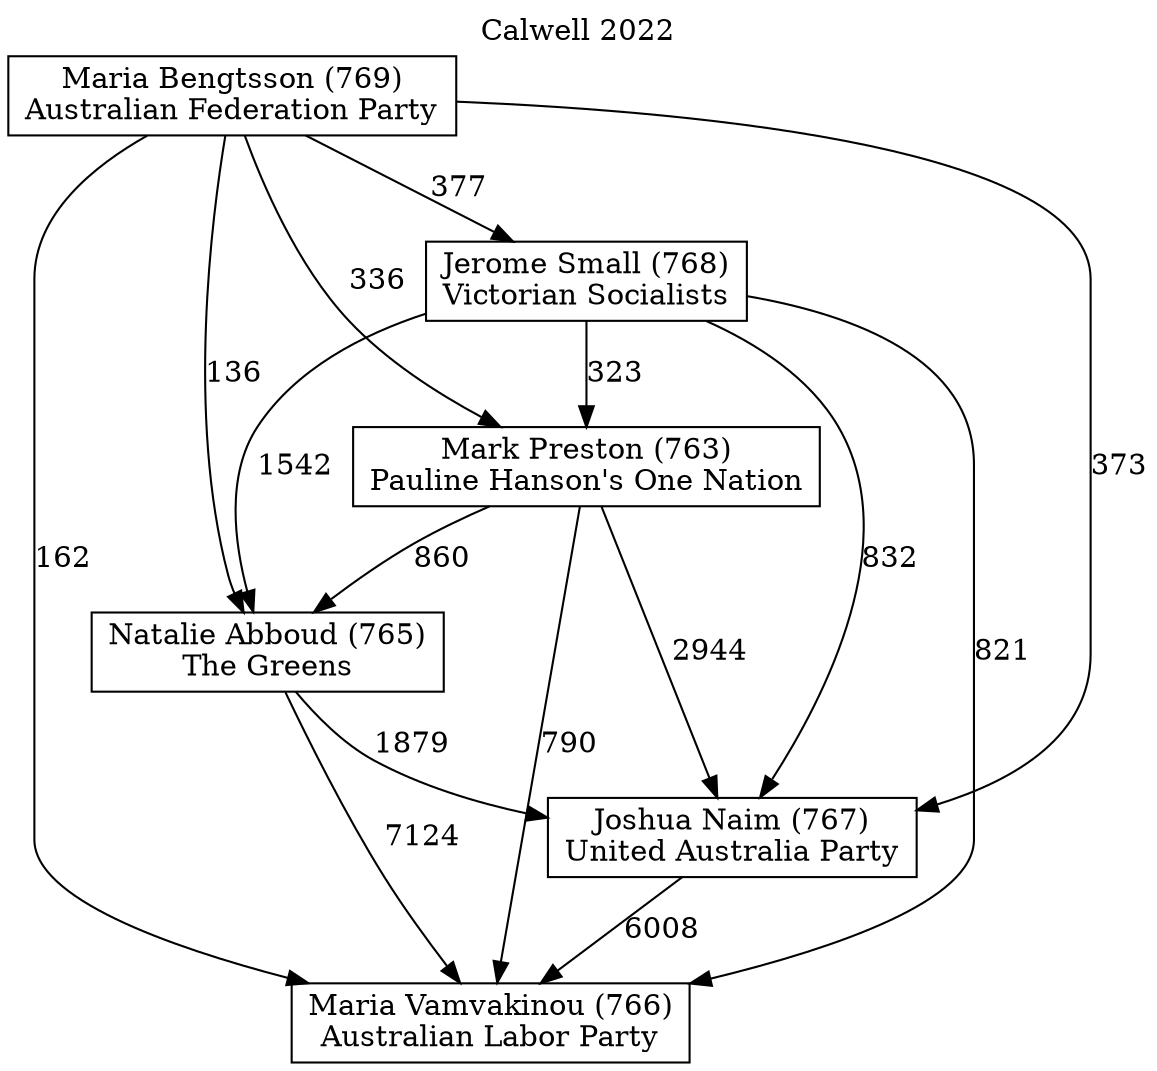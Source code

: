 // House preference flow
digraph "Maria Vamvakinou (766)_Calwell_2022" {
	graph [label="Calwell 2022" labelloc=t mclimit=10]
	node [shape=box]
	"Maria Vamvakinou (766)" [label="Maria Vamvakinou (766)
Australian Labor Party"]
	"Joshua Naim (767)" [label="Joshua Naim (767)
United Australia Party"]
	"Natalie Abboud (765)" [label="Natalie Abboud (765)
The Greens"]
	"Mark Preston (763)" [label="Mark Preston (763)
Pauline Hanson's One Nation"]
	"Jerome Small (768)" [label="Jerome Small (768)
Victorian Socialists"]
	"Maria Bengtsson (769)" [label="Maria Bengtsson (769)
Australian Federation Party"]
	"Joshua Naim (767)" -> "Maria Vamvakinou (766)" [label=6008]
	"Natalie Abboud (765)" -> "Joshua Naim (767)" [label=1879]
	"Mark Preston (763)" -> "Natalie Abboud (765)" [label=860]
	"Jerome Small (768)" -> "Mark Preston (763)" [label=323]
	"Maria Bengtsson (769)" -> "Jerome Small (768)" [label=377]
	"Natalie Abboud (765)" -> "Maria Vamvakinou (766)" [label=7124]
	"Mark Preston (763)" -> "Maria Vamvakinou (766)" [label=790]
	"Jerome Small (768)" -> "Maria Vamvakinou (766)" [label=821]
	"Maria Bengtsson (769)" -> "Maria Vamvakinou (766)" [label=162]
	"Maria Bengtsson (769)" -> "Mark Preston (763)" [label=336]
	"Jerome Small (768)" -> "Natalie Abboud (765)" [label=1542]
	"Maria Bengtsson (769)" -> "Natalie Abboud (765)" [label=136]
	"Mark Preston (763)" -> "Joshua Naim (767)" [label=2944]
	"Jerome Small (768)" -> "Joshua Naim (767)" [label=832]
	"Maria Bengtsson (769)" -> "Joshua Naim (767)" [label=373]
}
